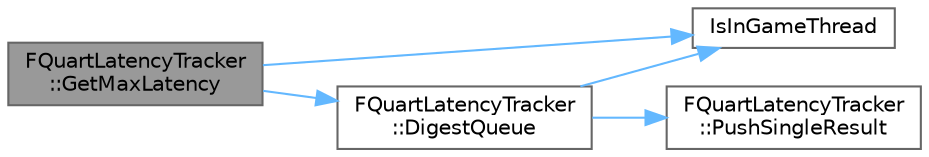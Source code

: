 digraph "FQuartLatencyTracker::GetMaxLatency"
{
 // INTERACTIVE_SVG=YES
 // LATEX_PDF_SIZE
  bgcolor="transparent";
  edge [fontname=Helvetica,fontsize=10,labelfontname=Helvetica,labelfontsize=10];
  node [fontname=Helvetica,fontsize=10,shape=box,height=0.2,width=0.4];
  rankdir="LR";
  Node1 [id="Node000001",label="FQuartLatencyTracker\l::GetMaxLatency",height=0.2,width=0.4,color="gray40", fillcolor="grey60", style="filled", fontcolor="black",tooltip=" "];
  Node1 -> Node2 [id="edge1_Node000001_Node000002",color="steelblue1",style="solid",tooltip=" "];
  Node2 [id="Node000002",label="FQuartLatencyTracker\l::DigestQueue",height=0.2,width=0.4,color="grey40", fillcolor="white", style="filled",URL="$da/d82/classFQuartLatencyTracker.html#a1e807192641485c7aef8c21721b587a7",tooltip=" "];
  Node2 -> Node3 [id="edge2_Node000002_Node000003",color="steelblue1",style="solid",tooltip=" "];
  Node3 [id="Node000003",label="IsInGameThread",height=0.2,width=0.4,color="grey40", fillcolor="white", style="filled",URL="$d5/d8c/CoreGlobals_8h.html#aef9b701034d58fd883a90af440707365",tooltip=" "];
  Node2 -> Node4 [id="edge3_Node000002_Node000004",color="steelblue1",style="solid",tooltip=" "];
  Node4 [id="Node000004",label="FQuartLatencyTracker\l::PushSingleResult",height=0.2,width=0.4,color="grey40", fillcolor="white", style="filled",URL="$da/d82/classFQuartLatencyTracker.html#a6773ea4051ebd935dc064bf5801d0639",tooltip=" "];
  Node1 -> Node3 [id="edge4_Node000001_Node000003",color="steelblue1",style="solid",tooltip=" "];
}
